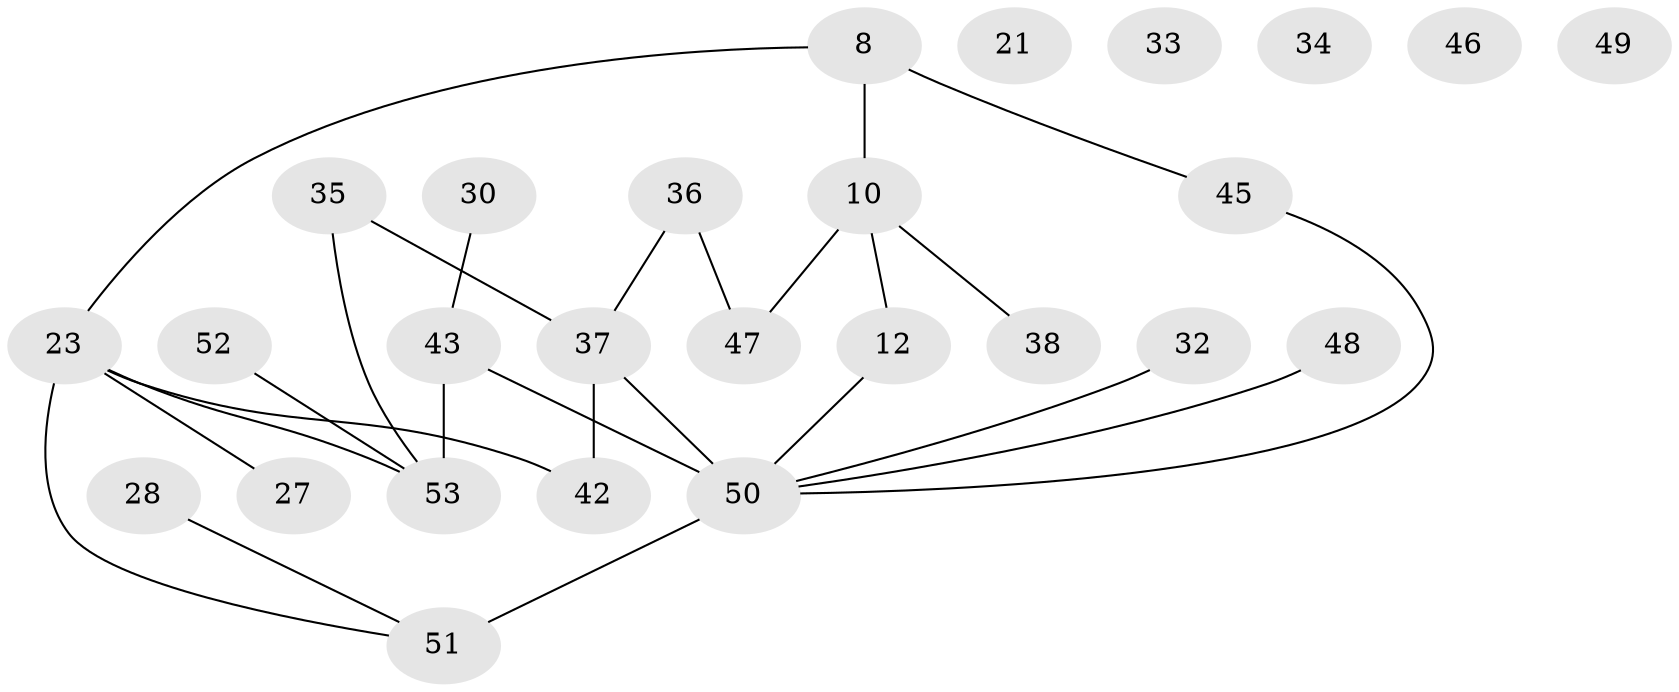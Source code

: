 // original degree distribution, {1: 0.22641509433962265, 2: 0.3018867924528302, 3: 0.20754716981132076, 4: 0.1509433962264151, 0: 0.07547169811320754, 6: 0.018867924528301886, 5: 0.018867924528301886}
// Generated by graph-tools (version 1.1) at 2025/38/03/09/25 04:38:48]
// undirected, 26 vertices, 26 edges
graph export_dot {
graph [start="1"]
  node [color=gray90,style=filled];
  8;
  10 [super="+9"];
  12 [super="+6"];
  21;
  23 [super="+22+15"];
  27;
  28;
  30 [super="+7"];
  32;
  33;
  34;
  35;
  36 [super="+1"];
  37;
  38;
  42 [super="+18+20"];
  43 [super="+19"];
  45 [super="+11+40"];
  46 [super="+3"];
  47;
  48;
  49;
  50 [super="+25+31"];
  51 [super="+24+44"];
  52 [super="+14+16"];
  53 [super="+39"];
  8 -- 10 [weight=2];
  8 -- 45;
  8 -- 23;
  10 -- 38;
  10 -- 47 [weight=2];
  10 -- 12;
  12 -- 50;
  23 -- 42;
  23 -- 51 [weight=2];
  23 -- 27;
  23 -- 53 [weight=2];
  28 -- 51;
  30 -- 43;
  32 -- 50;
  35 -- 37;
  35 -- 53;
  36 -- 37;
  36 -- 47;
  37 -- 42;
  37 -- 50;
  43 -- 53 [weight=2];
  43 -- 50;
  45 -- 50;
  48 -- 50;
  50 -- 51 [weight=3];
  52 -- 53;
}

